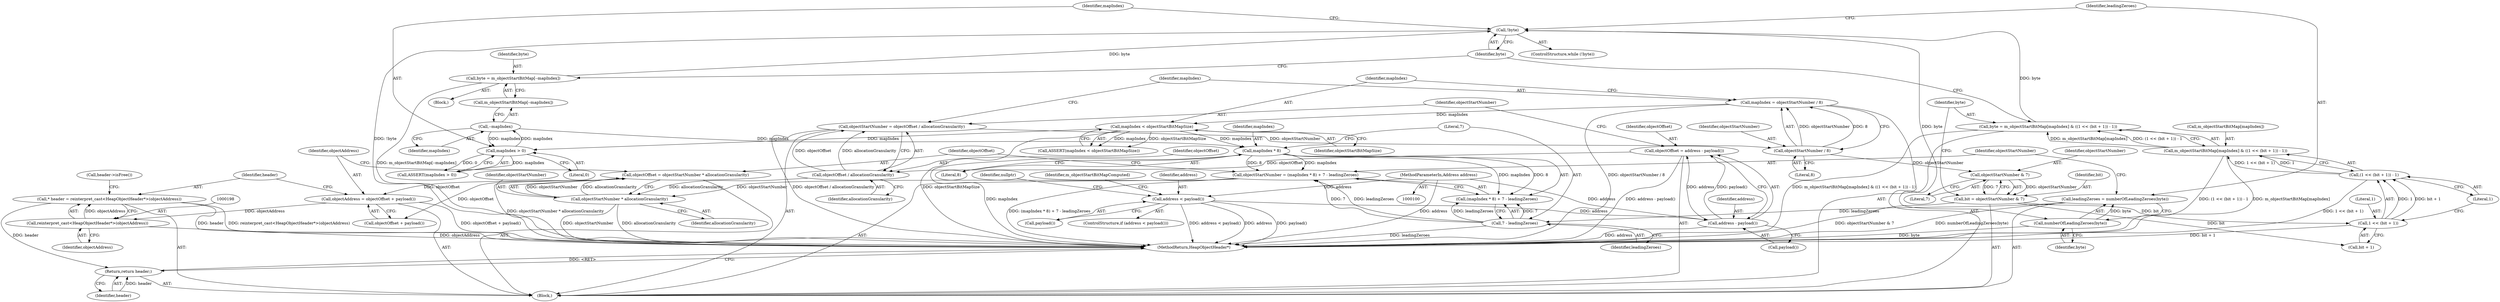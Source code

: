 digraph "0_Chrome_0749ec24fae74ec32d0567eef0e5ec43c84dbcb9_6@pointer" {
"1000195" [label="(Call,* header = reinterpret_cast<HeapObjectHeader*>(objectAddress))"];
"1000197" [label="(Call,reinterpret_cast<HeapObjectHeader*>(objectAddress))"];
"1000189" [label="(Call,objectAddress = objectOffset + payload())"];
"1000183" [label="(Call,objectOffset = objectStartNumber * allocationGranularity)"];
"1000185" [label="(Call,objectStartNumber * allocationGranularity)"];
"1000174" [label="(Call,objectStartNumber = (mapIndex * 8) + 7 - leadingZeroes)"];
"1000177" [label="(Call,mapIndex * 8)"];
"1000167" [label="(Call,--mapIndex)"];
"1000160" [label="(Call,mapIndex > 0)"];
"1000132" [label="(Call,mapIndex < objectStartBitMapSize)"];
"1000126" [label="(Call,mapIndex = objectStartNumber / 8)"];
"1000128" [label="(Call,objectStartNumber / 8)"];
"1000120" [label="(Call,objectStartNumber = objectOffset / allocationGranularity)"];
"1000122" [label="(Call,objectOffset / allocationGranularity)"];
"1000114" [label="(Call,objectOffset = address - payload())"];
"1000116" [label="(Call,address - payload())"];
"1000104" [label="(Call,address < payload())"];
"1000101" [label="(MethodParameterIn,Address address)"];
"1000180" [label="(Call,7 - leadingZeroes)"];
"1000170" [label="(Call,leadingZeroes = numberOfLeadingZeroes(byte))"];
"1000172" [label="(Call,numberOfLeadingZeroes(byte))"];
"1000156" [label="(Call,!byte)"];
"1000163" [label="(Call,byte = m_objectStartBitMap[--mapIndex])"];
"1000142" [label="(Call,byte = m_objectStartBitMap[mapIndex] & ((1 << (bit + 1)) - 1))"];
"1000144" [label="(Call,m_objectStartBitMap[mapIndex] & ((1 << (bit + 1)) - 1))"];
"1000148" [label="(Call,(1 << (bit + 1)) - 1)"];
"1000149" [label="(Call,1 << (bit + 1))"];
"1000136" [label="(Call,bit = objectStartNumber & 7)"];
"1000138" [label="(Call,objectStartNumber & 7)"];
"1000205" [label="(Return,return header;)"];
"1000182" [label="(Identifier,leadingZeroes)"];
"1000197" [label="(Call,reinterpret_cast<HeapObjectHeader*>(objectAddress))"];
"1000164" [label="(Identifier,byte)"];
"1000127" [label="(Identifier,mapIndex)"];
"1000161" [label="(Identifier,mapIndex)"];
"1000190" [label="(Identifier,objectAddress)"];
"1000111" [label="(Identifier,m_objectStartBitMapComputed)"];
"1000165" [label="(Call,m_objectStartBitMap[--mapIndex])"];
"1000105" [label="(Identifier,address)"];
"1000117" [label="(Identifier,address)"];
"1000143" [label="(Identifier,byte)"];
"1000114" [label="(Call,objectOffset = address - payload())"];
"1000108" [label="(Identifier,nullptr)"];
"1000167" [label="(Call,--mapIndex)"];
"1000195" [label="(Call,* header = reinterpret_cast<HeapObjectHeader*>(objectAddress))"];
"1000173" [label="(Identifier,byte)"];
"1000171" [label="(Identifier,leadingZeroes)"];
"1000199" [label="(Identifier,objectAddress)"];
"1000159" [label="(Call,ASSERT(mapIndex > 0))"];
"1000137" [label="(Identifier,bit)"];
"1000170" [label="(Call,leadingZeroes = numberOfLeadingZeroes(byte))"];
"1000177" [label="(Call,mapIndex * 8)"];
"1000158" [label="(Block,)"];
"1000174" [label="(Call,objectStartNumber = (mapIndex * 8) + 7 - leadingZeroes)"];
"1000151" [label="(Call,bit + 1)"];
"1000106" [label="(Call,payload())"];
"1000184" [label="(Identifier,objectOffset)"];
"1000189" [label="(Call,objectAddress = objectOffset + payload())"];
"1000172" [label="(Call,numberOfLeadingZeroes(byte))"];
"1000131" [label="(Call,ASSERT(mapIndex < objectStartBitMapSize))"];
"1000123" [label="(Identifier,objectOffset)"];
"1000101" [label="(MethodParameterIn,Address address)"];
"1000160" [label="(Call,mapIndex > 0)"];
"1000191" [label="(Call,objectOffset + payload())"];
"1000196" [label="(Identifier,header)"];
"1000155" [label="(ControlStructure,while (!byte))"];
"1000120" [label="(Call,objectStartNumber = objectOffset / allocationGranularity)"];
"1000140" [label="(Literal,7)"];
"1000149" [label="(Call,1 << (bit + 1))"];
"1000156" [label="(Call,!byte)"];
"1000134" [label="(Identifier,objectStartBitMapSize)"];
"1000121" [label="(Identifier,objectStartNumber)"];
"1000144" [label="(Call,m_objectStartBitMap[mapIndex] & ((1 << (bit + 1)) - 1))"];
"1000201" [label="(Call,header->isFree())"];
"1000205" [label="(Return,return header;)"];
"1000150" [label="(Literal,1)"];
"1000138" [label="(Call,objectStartNumber & 7)"];
"1000179" [label="(Literal,8)"];
"1000128" [label="(Call,objectStartNumber / 8)"];
"1000162" [label="(Literal,0)"];
"1000142" [label="(Call,byte = m_objectStartBitMap[mapIndex] & ((1 << (bit + 1)) - 1))"];
"1000207" [label="(MethodReturn,HeapObjectHeader*)"];
"1000116" [label="(Call,address - payload())"];
"1000130" [label="(Literal,8)"];
"1000124" [label="(Identifier,allocationGranularity)"];
"1000122" [label="(Call,objectOffset / allocationGranularity)"];
"1000133" [label="(Identifier,mapIndex)"];
"1000126" [label="(Call,mapIndex = objectStartNumber / 8)"];
"1000118" [label="(Call,payload())"];
"1000154" [label="(Literal,1)"];
"1000115" [label="(Identifier,objectOffset)"];
"1000157" [label="(Identifier,byte)"];
"1000139" [label="(Identifier,objectStartNumber)"];
"1000183" [label="(Call,objectOffset = objectStartNumber * allocationGranularity)"];
"1000129" [label="(Identifier,objectStartNumber)"];
"1000104" [label="(Call,address < payload())"];
"1000206" [label="(Identifier,header)"];
"1000185" [label="(Call,objectStartNumber * allocationGranularity)"];
"1000148" [label="(Call,(1 << (bit + 1)) - 1)"];
"1000178" [label="(Identifier,mapIndex)"];
"1000163" [label="(Call,byte = m_objectStartBitMap[--mapIndex])"];
"1000175" [label="(Identifier,objectStartNumber)"];
"1000187" [label="(Identifier,allocationGranularity)"];
"1000102" [label="(Block,)"];
"1000132" [label="(Call,mapIndex < objectStartBitMapSize)"];
"1000176" [label="(Call,(mapIndex * 8) + 7 - leadingZeroes)"];
"1000145" [label="(Call,m_objectStartBitMap[mapIndex])"];
"1000136" [label="(Call,bit = objectStartNumber & 7)"];
"1000180" [label="(Call,7 - leadingZeroes)"];
"1000103" [label="(ControlStructure,if (address < payload()))"];
"1000168" [label="(Identifier,mapIndex)"];
"1000181" [label="(Literal,7)"];
"1000186" [label="(Identifier,objectStartNumber)"];
"1000195" -> "1000102"  [label="AST: "];
"1000195" -> "1000197"  [label="CFG: "];
"1000196" -> "1000195"  [label="AST: "];
"1000197" -> "1000195"  [label="AST: "];
"1000201" -> "1000195"  [label="CFG: "];
"1000195" -> "1000207"  [label="DDG: reinterpret_cast<HeapObjectHeader*>(objectAddress)"];
"1000195" -> "1000207"  [label="DDG: header"];
"1000197" -> "1000195"  [label="DDG: objectAddress"];
"1000195" -> "1000205"  [label="DDG: header"];
"1000197" -> "1000199"  [label="CFG: "];
"1000198" -> "1000197"  [label="AST: "];
"1000199" -> "1000197"  [label="AST: "];
"1000197" -> "1000207"  [label="DDG: objectAddress"];
"1000189" -> "1000197"  [label="DDG: objectAddress"];
"1000189" -> "1000102"  [label="AST: "];
"1000189" -> "1000191"  [label="CFG: "];
"1000190" -> "1000189"  [label="AST: "];
"1000191" -> "1000189"  [label="AST: "];
"1000196" -> "1000189"  [label="CFG: "];
"1000189" -> "1000207"  [label="DDG: objectOffset + payload()"];
"1000183" -> "1000189"  [label="DDG: objectOffset"];
"1000183" -> "1000102"  [label="AST: "];
"1000183" -> "1000185"  [label="CFG: "];
"1000184" -> "1000183"  [label="AST: "];
"1000185" -> "1000183"  [label="AST: "];
"1000190" -> "1000183"  [label="CFG: "];
"1000183" -> "1000207"  [label="DDG: objectStartNumber * allocationGranularity"];
"1000185" -> "1000183"  [label="DDG: objectStartNumber"];
"1000185" -> "1000183"  [label="DDG: allocationGranularity"];
"1000183" -> "1000191"  [label="DDG: objectOffset"];
"1000185" -> "1000187"  [label="CFG: "];
"1000186" -> "1000185"  [label="AST: "];
"1000187" -> "1000185"  [label="AST: "];
"1000185" -> "1000207"  [label="DDG: objectStartNumber"];
"1000185" -> "1000207"  [label="DDG: allocationGranularity"];
"1000174" -> "1000185"  [label="DDG: objectStartNumber"];
"1000122" -> "1000185"  [label="DDG: allocationGranularity"];
"1000174" -> "1000102"  [label="AST: "];
"1000174" -> "1000176"  [label="CFG: "];
"1000175" -> "1000174"  [label="AST: "];
"1000176" -> "1000174"  [label="AST: "];
"1000184" -> "1000174"  [label="CFG: "];
"1000174" -> "1000207"  [label="DDG: (mapIndex * 8) + 7 - leadingZeroes"];
"1000177" -> "1000174"  [label="DDG: mapIndex"];
"1000177" -> "1000174"  [label="DDG: 8"];
"1000180" -> "1000174"  [label="DDG: 7"];
"1000180" -> "1000174"  [label="DDG: leadingZeroes"];
"1000177" -> "1000176"  [label="AST: "];
"1000177" -> "1000179"  [label="CFG: "];
"1000178" -> "1000177"  [label="AST: "];
"1000179" -> "1000177"  [label="AST: "];
"1000181" -> "1000177"  [label="CFG: "];
"1000177" -> "1000207"  [label="DDG: mapIndex"];
"1000177" -> "1000176"  [label="DDG: mapIndex"];
"1000177" -> "1000176"  [label="DDG: 8"];
"1000167" -> "1000177"  [label="DDG: mapIndex"];
"1000132" -> "1000177"  [label="DDG: mapIndex"];
"1000167" -> "1000165"  [label="AST: "];
"1000167" -> "1000168"  [label="CFG: "];
"1000168" -> "1000167"  [label="AST: "];
"1000165" -> "1000167"  [label="CFG: "];
"1000167" -> "1000160"  [label="DDG: mapIndex"];
"1000160" -> "1000167"  [label="DDG: mapIndex"];
"1000160" -> "1000159"  [label="AST: "];
"1000160" -> "1000162"  [label="CFG: "];
"1000161" -> "1000160"  [label="AST: "];
"1000162" -> "1000160"  [label="AST: "];
"1000159" -> "1000160"  [label="CFG: "];
"1000160" -> "1000159"  [label="DDG: mapIndex"];
"1000160" -> "1000159"  [label="DDG: 0"];
"1000132" -> "1000160"  [label="DDG: mapIndex"];
"1000132" -> "1000131"  [label="AST: "];
"1000132" -> "1000134"  [label="CFG: "];
"1000133" -> "1000132"  [label="AST: "];
"1000134" -> "1000132"  [label="AST: "];
"1000131" -> "1000132"  [label="CFG: "];
"1000132" -> "1000207"  [label="DDG: objectStartBitMapSize"];
"1000132" -> "1000131"  [label="DDG: mapIndex"];
"1000132" -> "1000131"  [label="DDG: objectStartBitMapSize"];
"1000126" -> "1000132"  [label="DDG: mapIndex"];
"1000126" -> "1000102"  [label="AST: "];
"1000126" -> "1000128"  [label="CFG: "];
"1000127" -> "1000126"  [label="AST: "];
"1000128" -> "1000126"  [label="AST: "];
"1000133" -> "1000126"  [label="CFG: "];
"1000126" -> "1000207"  [label="DDG: objectStartNumber / 8"];
"1000128" -> "1000126"  [label="DDG: objectStartNumber"];
"1000128" -> "1000126"  [label="DDG: 8"];
"1000128" -> "1000130"  [label="CFG: "];
"1000129" -> "1000128"  [label="AST: "];
"1000130" -> "1000128"  [label="AST: "];
"1000120" -> "1000128"  [label="DDG: objectStartNumber"];
"1000128" -> "1000138"  [label="DDG: objectStartNumber"];
"1000120" -> "1000102"  [label="AST: "];
"1000120" -> "1000122"  [label="CFG: "];
"1000121" -> "1000120"  [label="AST: "];
"1000122" -> "1000120"  [label="AST: "];
"1000127" -> "1000120"  [label="CFG: "];
"1000120" -> "1000207"  [label="DDG: objectOffset / allocationGranularity"];
"1000122" -> "1000120"  [label="DDG: objectOffset"];
"1000122" -> "1000120"  [label="DDG: allocationGranularity"];
"1000122" -> "1000124"  [label="CFG: "];
"1000123" -> "1000122"  [label="AST: "];
"1000124" -> "1000122"  [label="AST: "];
"1000114" -> "1000122"  [label="DDG: objectOffset"];
"1000114" -> "1000102"  [label="AST: "];
"1000114" -> "1000116"  [label="CFG: "];
"1000115" -> "1000114"  [label="AST: "];
"1000116" -> "1000114"  [label="AST: "];
"1000121" -> "1000114"  [label="CFG: "];
"1000114" -> "1000207"  [label="DDG: address - payload()"];
"1000116" -> "1000114"  [label="DDG: address"];
"1000116" -> "1000114"  [label="DDG: payload()"];
"1000116" -> "1000118"  [label="CFG: "];
"1000117" -> "1000116"  [label="AST: "];
"1000118" -> "1000116"  [label="AST: "];
"1000116" -> "1000207"  [label="DDG: address"];
"1000104" -> "1000116"  [label="DDG: address"];
"1000101" -> "1000116"  [label="DDG: address"];
"1000104" -> "1000103"  [label="AST: "];
"1000104" -> "1000106"  [label="CFG: "];
"1000105" -> "1000104"  [label="AST: "];
"1000106" -> "1000104"  [label="AST: "];
"1000108" -> "1000104"  [label="CFG: "];
"1000111" -> "1000104"  [label="CFG: "];
"1000104" -> "1000207"  [label="DDG: address < payload()"];
"1000104" -> "1000207"  [label="DDG: address"];
"1000104" -> "1000207"  [label="DDG: payload()"];
"1000101" -> "1000104"  [label="DDG: address"];
"1000101" -> "1000100"  [label="AST: "];
"1000101" -> "1000207"  [label="DDG: address"];
"1000180" -> "1000176"  [label="AST: "];
"1000180" -> "1000182"  [label="CFG: "];
"1000181" -> "1000180"  [label="AST: "];
"1000182" -> "1000180"  [label="AST: "];
"1000176" -> "1000180"  [label="CFG: "];
"1000180" -> "1000207"  [label="DDG: leadingZeroes"];
"1000180" -> "1000176"  [label="DDG: 7"];
"1000180" -> "1000176"  [label="DDG: leadingZeroes"];
"1000170" -> "1000180"  [label="DDG: leadingZeroes"];
"1000170" -> "1000102"  [label="AST: "];
"1000170" -> "1000172"  [label="CFG: "];
"1000171" -> "1000170"  [label="AST: "];
"1000172" -> "1000170"  [label="AST: "];
"1000175" -> "1000170"  [label="CFG: "];
"1000170" -> "1000207"  [label="DDG: numberOfLeadingZeroes(byte)"];
"1000172" -> "1000170"  [label="DDG: byte"];
"1000172" -> "1000173"  [label="CFG: "];
"1000173" -> "1000172"  [label="AST: "];
"1000172" -> "1000207"  [label="DDG: byte"];
"1000156" -> "1000172"  [label="DDG: byte"];
"1000156" -> "1000155"  [label="AST: "];
"1000156" -> "1000157"  [label="CFG: "];
"1000157" -> "1000156"  [label="AST: "];
"1000161" -> "1000156"  [label="CFG: "];
"1000171" -> "1000156"  [label="CFG: "];
"1000156" -> "1000207"  [label="DDG: !byte"];
"1000163" -> "1000156"  [label="DDG: byte"];
"1000142" -> "1000156"  [label="DDG: byte"];
"1000163" -> "1000158"  [label="AST: "];
"1000163" -> "1000165"  [label="CFG: "];
"1000164" -> "1000163"  [label="AST: "];
"1000165" -> "1000163"  [label="AST: "];
"1000157" -> "1000163"  [label="CFG: "];
"1000163" -> "1000207"  [label="DDG: m_objectStartBitMap[--mapIndex]"];
"1000142" -> "1000102"  [label="AST: "];
"1000142" -> "1000144"  [label="CFG: "];
"1000143" -> "1000142"  [label="AST: "];
"1000144" -> "1000142"  [label="AST: "];
"1000157" -> "1000142"  [label="CFG: "];
"1000142" -> "1000207"  [label="DDG: m_objectStartBitMap[mapIndex] & ((1 << (bit + 1)) - 1)"];
"1000144" -> "1000142"  [label="DDG: m_objectStartBitMap[mapIndex]"];
"1000144" -> "1000142"  [label="DDG: (1 << (bit + 1)) - 1"];
"1000144" -> "1000148"  [label="CFG: "];
"1000145" -> "1000144"  [label="AST: "];
"1000148" -> "1000144"  [label="AST: "];
"1000144" -> "1000207"  [label="DDG: (1 << (bit + 1)) - 1"];
"1000144" -> "1000207"  [label="DDG: m_objectStartBitMap[mapIndex]"];
"1000148" -> "1000144"  [label="DDG: 1 << (bit + 1)"];
"1000148" -> "1000144"  [label="DDG: 1"];
"1000148" -> "1000154"  [label="CFG: "];
"1000149" -> "1000148"  [label="AST: "];
"1000154" -> "1000148"  [label="AST: "];
"1000148" -> "1000207"  [label="DDG: 1 << (bit + 1)"];
"1000149" -> "1000148"  [label="DDG: 1"];
"1000149" -> "1000148"  [label="DDG: bit + 1"];
"1000149" -> "1000151"  [label="CFG: "];
"1000150" -> "1000149"  [label="AST: "];
"1000151" -> "1000149"  [label="AST: "];
"1000154" -> "1000149"  [label="CFG: "];
"1000149" -> "1000207"  [label="DDG: bit + 1"];
"1000136" -> "1000149"  [label="DDG: bit"];
"1000136" -> "1000102"  [label="AST: "];
"1000136" -> "1000138"  [label="CFG: "];
"1000137" -> "1000136"  [label="AST: "];
"1000138" -> "1000136"  [label="AST: "];
"1000143" -> "1000136"  [label="CFG: "];
"1000136" -> "1000207"  [label="DDG: objectStartNumber & 7"];
"1000138" -> "1000136"  [label="DDG: objectStartNumber"];
"1000138" -> "1000136"  [label="DDG: 7"];
"1000136" -> "1000151"  [label="DDG: bit"];
"1000138" -> "1000140"  [label="CFG: "];
"1000139" -> "1000138"  [label="AST: "];
"1000140" -> "1000138"  [label="AST: "];
"1000205" -> "1000102"  [label="AST: "];
"1000205" -> "1000206"  [label="CFG: "];
"1000206" -> "1000205"  [label="AST: "];
"1000207" -> "1000205"  [label="CFG: "];
"1000205" -> "1000207"  [label="DDG: <RET>"];
"1000206" -> "1000205"  [label="DDG: header"];
}
